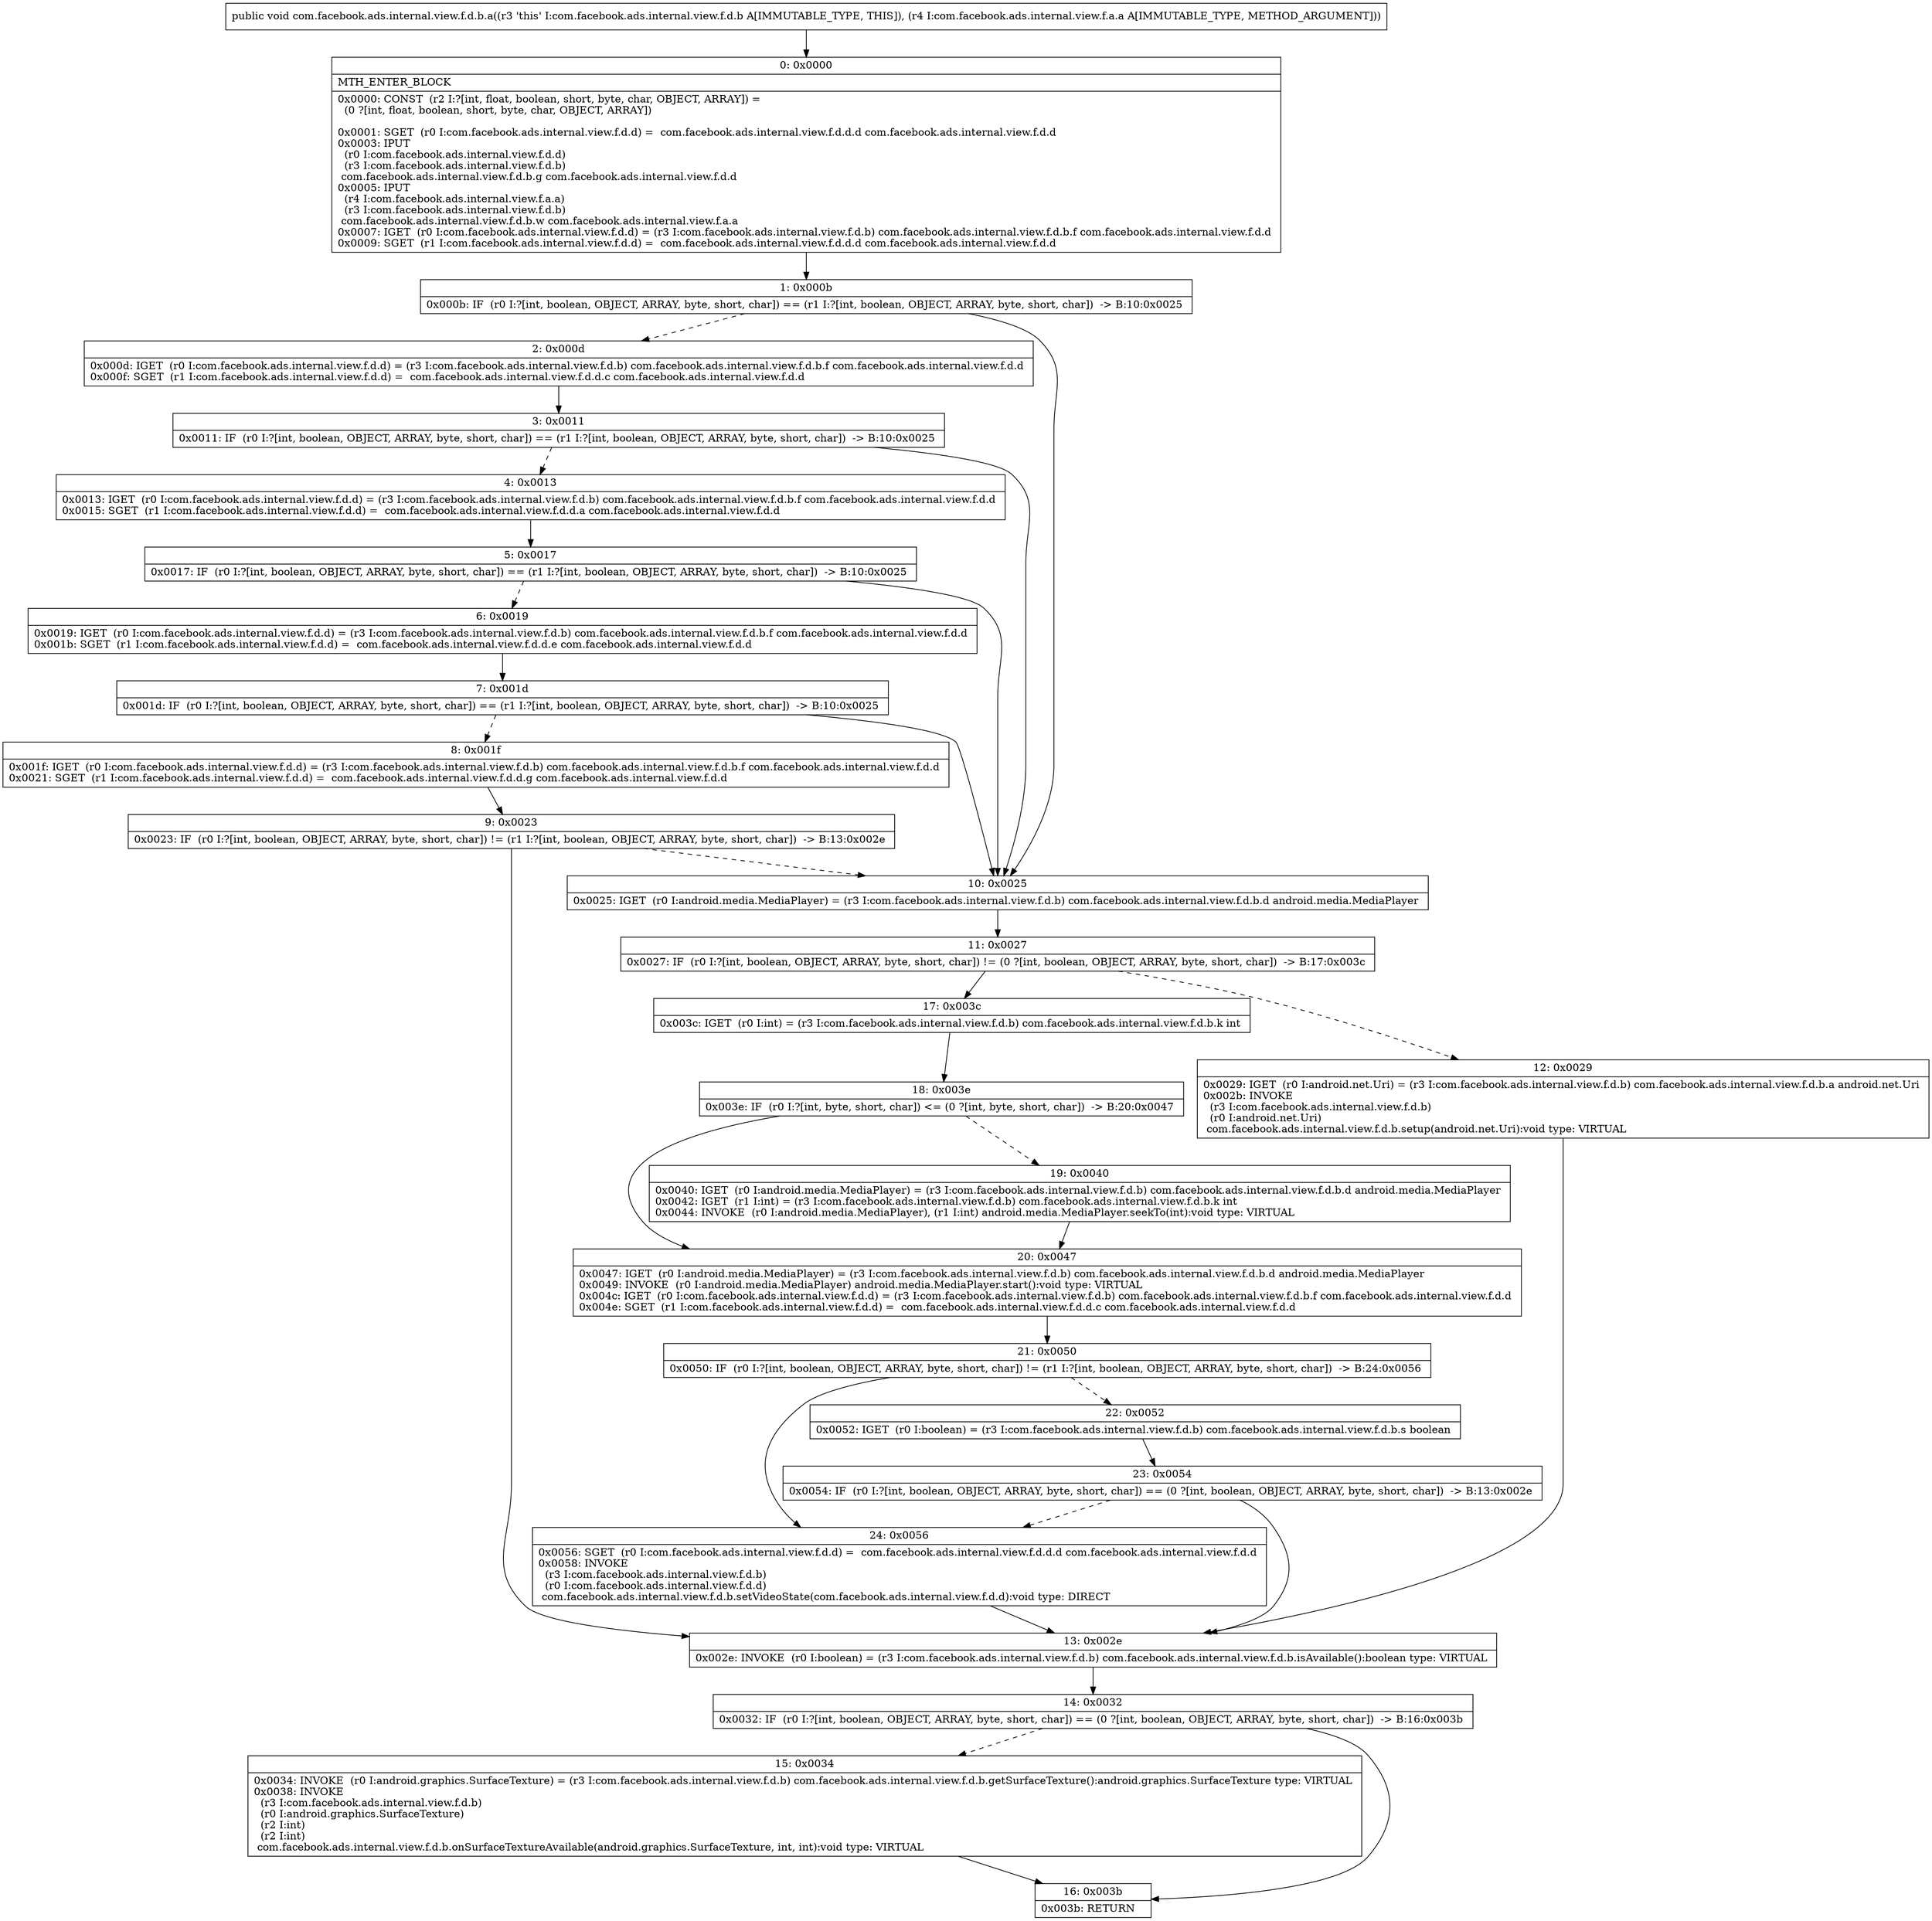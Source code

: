 digraph "CFG forcom.facebook.ads.internal.view.f.d.b.a(Lcom\/facebook\/ads\/internal\/view\/f\/a\/a;)V" {
Node_0 [shape=record,label="{0\:\ 0x0000|MTH_ENTER_BLOCK\l|0x0000: CONST  (r2 I:?[int, float, boolean, short, byte, char, OBJECT, ARRAY]) = \l  (0 ?[int, float, boolean, short, byte, char, OBJECT, ARRAY])\l \l0x0001: SGET  (r0 I:com.facebook.ads.internal.view.f.d.d) =  com.facebook.ads.internal.view.f.d.d.d com.facebook.ads.internal.view.f.d.d \l0x0003: IPUT  \l  (r0 I:com.facebook.ads.internal.view.f.d.d)\l  (r3 I:com.facebook.ads.internal.view.f.d.b)\l com.facebook.ads.internal.view.f.d.b.g com.facebook.ads.internal.view.f.d.d \l0x0005: IPUT  \l  (r4 I:com.facebook.ads.internal.view.f.a.a)\l  (r3 I:com.facebook.ads.internal.view.f.d.b)\l com.facebook.ads.internal.view.f.d.b.w com.facebook.ads.internal.view.f.a.a \l0x0007: IGET  (r0 I:com.facebook.ads.internal.view.f.d.d) = (r3 I:com.facebook.ads.internal.view.f.d.b) com.facebook.ads.internal.view.f.d.b.f com.facebook.ads.internal.view.f.d.d \l0x0009: SGET  (r1 I:com.facebook.ads.internal.view.f.d.d) =  com.facebook.ads.internal.view.f.d.d.d com.facebook.ads.internal.view.f.d.d \l}"];
Node_1 [shape=record,label="{1\:\ 0x000b|0x000b: IF  (r0 I:?[int, boolean, OBJECT, ARRAY, byte, short, char]) == (r1 I:?[int, boolean, OBJECT, ARRAY, byte, short, char])  \-\> B:10:0x0025 \l}"];
Node_2 [shape=record,label="{2\:\ 0x000d|0x000d: IGET  (r0 I:com.facebook.ads.internal.view.f.d.d) = (r3 I:com.facebook.ads.internal.view.f.d.b) com.facebook.ads.internal.view.f.d.b.f com.facebook.ads.internal.view.f.d.d \l0x000f: SGET  (r1 I:com.facebook.ads.internal.view.f.d.d) =  com.facebook.ads.internal.view.f.d.d.c com.facebook.ads.internal.view.f.d.d \l}"];
Node_3 [shape=record,label="{3\:\ 0x0011|0x0011: IF  (r0 I:?[int, boolean, OBJECT, ARRAY, byte, short, char]) == (r1 I:?[int, boolean, OBJECT, ARRAY, byte, short, char])  \-\> B:10:0x0025 \l}"];
Node_4 [shape=record,label="{4\:\ 0x0013|0x0013: IGET  (r0 I:com.facebook.ads.internal.view.f.d.d) = (r3 I:com.facebook.ads.internal.view.f.d.b) com.facebook.ads.internal.view.f.d.b.f com.facebook.ads.internal.view.f.d.d \l0x0015: SGET  (r1 I:com.facebook.ads.internal.view.f.d.d) =  com.facebook.ads.internal.view.f.d.d.a com.facebook.ads.internal.view.f.d.d \l}"];
Node_5 [shape=record,label="{5\:\ 0x0017|0x0017: IF  (r0 I:?[int, boolean, OBJECT, ARRAY, byte, short, char]) == (r1 I:?[int, boolean, OBJECT, ARRAY, byte, short, char])  \-\> B:10:0x0025 \l}"];
Node_6 [shape=record,label="{6\:\ 0x0019|0x0019: IGET  (r0 I:com.facebook.ads.internal.view.f.d.d) = (r3 I:com.facebook.ads.internal.view.f.d.b) com.facebook.ads.internal.view.f.d.b.f com.facebook.ads.internal.view.f.d.d \l0x001b: SGET  (r1 I:com.facebook.ads.internal.view.f.d.d) =  com.facebook.ads.internal.view.f.d.d.e com.facebook.ads.internal.view.f.d.d \l}"];
Node_7 [shape=record,label="{7\:\ 0x001d|0x001d: IF  (r0 I:?[int, boolean, OBJECT, ARRAY, byte, short, char]) == (r1 I:?[int, boolean, OBJECT, ARRAY, byte, short, char])  \-\> B:10:0x0025 \l}"];
Node_8 [shape=record,label="{8\:\ 0x001f|0x001f: IGET  (r0 I:com.facebook.ads.internal.view.f.d.d) = (r3 I:com.facebook.ads.internal.view.f.d.b) com.facebook.ads.internal.view.f.d.b.f com.facebook.ads.internal.view.f.d.d \l0x0021: SGET  (r1 I:com.facebook.ads.internal.view.f.d.d) =  com.facebook.ads.internal.view.f.d.d.g com.facebook.ads.internal.view.f.d.d \l}"];
Node_9 [shape=record,label="{9\:\ 0x0023|0x0023: IF  (r0 I:?[int, boolean, OBJECT, ARRAY, byte, short, char]) != (r1 I:?[int, boolean, OBJECT, ARRAY, byte, short, char])  \-\> B:13:0x002e \l}"];
Node_10 [shape=record,label="{10\:\ 0x0025|0x0025: IGET  (r0 I:android.media.MediaPlayer) = (r3 I:com.facebook.ads.internal.view.f.d.b) com.facebook.ads.internal.view.f.d.b.d android.media.MediaPlayer \l}"];
Node_11 [shape=record,label="{11\:\ 0x0027|0x0027: IF  (r0 I:?[int, boolean, OBJECT, ARRAY, byte, short, char]) != (0 ?[int, boolean, OBJECT, ARRAY, byte, short, char])  \-\> B:17:0x003c \l}"];
Node_12 [shape=record,label="{12\:\ 0x0029|0x0029: IGET  (r0 I:android.net.Uri) = (r3 I:com.facebook.ads.internal.view.f.d.b) com.facebook.ads.internal.view.f.d.b.a android.net.Uri \l0x002b: INVOKE  \l  (r3 I:com.facebook.ads.internal.view.f.d.b)\l  (r0 I:android.net.Uri)\l com.facebook.ads.internal.view.f.d.b.setup(android.net.Uri):void type: VIRTUAL \l}"];
Node_13 [shape=record,label="{13\:\ 0x002e|0x002e: INVOKE  (r0 I:boolean) = (r3 I:com.facebook.ads.internal.view.f.d.b) com.facebook.ads.internal.view.f.d.b.isAvailable():boolean type: VIRTUAL \l}"];
Node_14 [shape=record,label="{14\:\ 0x0032|0x0032: IF  (r0 I:?[int, boolean, OBJECT, ARRAY, byte, short, char]) == (0 ?[int, boolean, OBJECT, ARRAY, byte, short, char])  \-\> B:16:0x003b \l}"];
Node_15 [shape=record,label="{15\:\ 0x0034|0x0034: INVOKE  (r0 I:android.graphics.SurfaceTexture) = (r3 I:com.facebook.ads.internal.view.f.d.b) com.facebook.ads.internal.view.f.d.b.getSurfaceTexture():android.graphics.SurfaceTexture type: VIRTUAL \l0x0038: INVOKE  \l  (r3 I:com.facebook.ads.internal.view.f.d.b)\l  (r0 I:android.graphics.SurfaceTexture)\l  (r2 I:int)\l  (r2 I:int)\l com.facebook.ads.internal.view.f.d.b.onSurfaceTextureAvailable(android.graphics.SurfaceTexture, int, int):void type: VIRTUAL \l}"];
Node_16 [shape=record,label="{16\:\ 0x003b|0x003b: RETURN   \l}"];
Node_17 [shape=record,label="{17\:\ 0x003c|0x003c: IGET  (r0 I:int) = (r3 I:com.facebook.ads.internal.view.f.d.b) com.facebook.ads.internal.view.f.d.b.k int \l}"];
Node_18 [shape=record,label="{18\:\ 0x003e|0x003e: IF  (r0 I:?[int, byte, short, char]) \<= (0 ?[int, byte, short, char])  \-\> B:20:0x0047 \l}"];
Node_19 [shape=record,label="{19\:\ 0x0040|0x0040: IGET  (r0 I:android.media.MediaPlayer) = (r3 I:com.facebook.ads.internal.view.f.d.b) com.facebook.ads.internal.view.f.d.b.d android.media.MediaPlayer \l0x0042: IGET  (r1 I:int) = (r3 I:com.facebook.ads.internal.view.f.d.b) com.facebook.ads.internal.view.f.d.b.k int \l0x0044: INVOKE  (r0 I:android.media.MediaPlayer), (r1 I:int) android.media.MediaPlayer.seekTo(int):void type: VIRTUAL \l}"];
Node_20 [shape=record,label="{20\:\ 0x0047|0x0047: IGET  (r0 I:android.media.MediaPlayer) = (r3 I:com.facebook.ads.internal.view.f.d.b) com.facebook.ads.internal.view.f.d.b.d android.media.MediaPlayer \l0x0049: INVOKE  (r0 I:android.media.MediaPlayer) android.media.MediaPlayer.start():void type: VIRTUAL \l0x004c: IGET  (r0 I:com.facebook.ads.internal.view.f.d.d) = (r3 I:com.facebook.ads.internal.view.f.d.b) com.facebook.ads.internal.view.f.d.b.f com.facebook.ads.internal.view.f.d.d \l0x004e: SGET  (r1 I:com.facebook.ads.internal.view.f.d.d) =  com.facebook.ads.internal.view.f.d.d.c com.facebook.ads.internal.view.f.d.d \l}"];
Node_21 [shape=record,label="{21\:\ 0x0050|0x0050: IF  (r0 I:?[int, boolean, OBJECT, ARRAY, byte, short, char]) != (r1 I:?[int, boolean, OBJECT, ARRAY, byte, short, char])  \-\> B:24:0x0056 \l}"];
Node_22 [shape=record,label="{22\:\ 0x0052|0x0052: IGET  (r0 I:boolean) = (r3 I:com.facebook.ads.internal.view.f.d.b) com.facebook.ads.internal.view.f.d.b.s boolean \l}"];
Node_23 [shape=record,label="{23\:\ 0x0054|0x0054: IF  (r0 I:?[int, boolean, OBJECT, ARRAY, byte, short, char]) == (0 ?[int, boolean, OBJECT, ARRAY, byte, short, char])  \-\> B:13:0x002e \l}"];
Node_24 [shape=record,label="{24\:\ 0x0056|0x0056: SGET  (r0 I:com.facebook.ads.internal.view.f.d.d) =  com.facebook.ads.internal.view.f.d.d.d com.facebook.ads.internal.view.f.d.d \l0x0058: INVOKE  \l  (r3 I:com.facebook.ads.internal.view.f.d.b)\l  (r0 I:com.facebook.ads.internal.view.f.d.d)\l com.facebook.ads.internal.view.f.d.b.setVideoState(com.facebook.ads.internal.view.f.d.d):void type: DIRECT \l}"];
MethodNode[shape=record,label="{public void com.facebook.ads.internal.view.f.d.b.a((r3 'this' I:com.facebook.ads.internal.view.f.d.b A[IMMUTABLE_TYPE, THIS]), (r4 I:com.facebook.ads.internal.view.f.a.a A[IMMUTABLE_TYPE, METHOD_ARGUMENT])) }"];
MethodNode -> Node_0;
Node_0 -> Node_1;
Node_1 -> Node_2[style=dashed];
Node_1 -> Node_10;
Node_2 -> Node_3;
Node_3 -> Node_4[style=dashed];
Node_3 -> Node_10;
Node_4 -> Node_5;
Node_5 -> Node_6[style=dashed];
Node_5 -> Node_10;
Node_6 -> Node_7;
Node_7 -> Node_8[style=dashed];
Node_7 -> Node_10;
Node_8 -> Node_9;
Node_9 -> Node_10[style=dashed];
Node_9 -> Node_13;
Node_10 -> Node_11;
Node_11 -> Node_12[style=dashed];
Node_11 -> Node_17;
Node_12 -> Node_13;
Node_13 -> Node_14;
Node_14 -> Node_15[style=dashed];
Node_14 -> Node_16;
Node_15 -> Node_16;
Node_17 -> Node_18;
Node_18 -> Node_19[style=dashed];
Node_18 -> Node_20;
Node_19 -> Node_20;
Node_20 -> Node_21;
Node_21 -> Node_22[style=dashed];
Node_21 -> Node_24;
Node_22 -> Node_23;
Node_23 -> Node_13;
Node_23 -> Node_24[style=dashed];
Node_24 -> Node_13;
}

